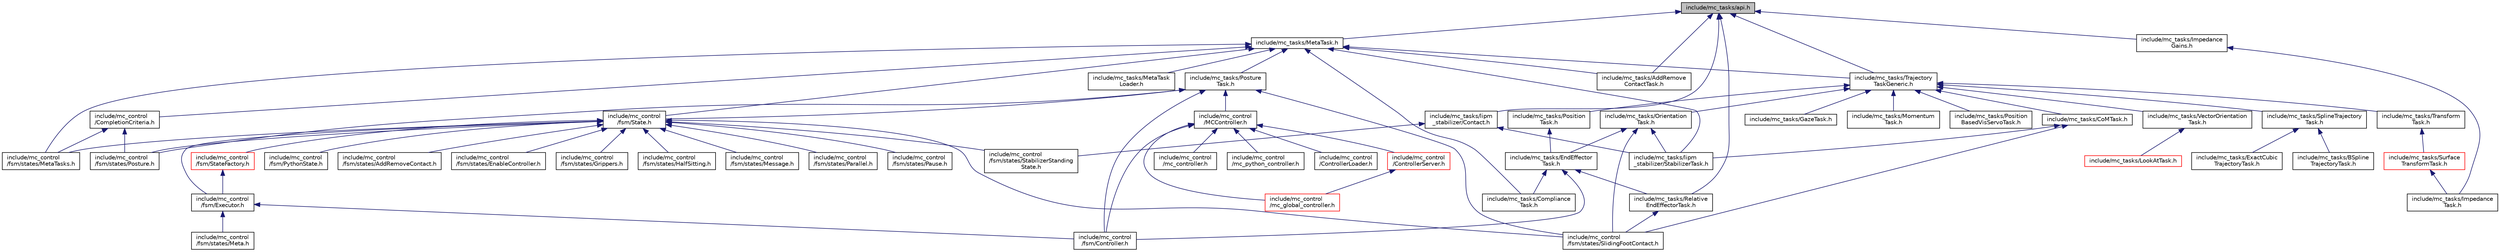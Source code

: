 digraph "include/mc_tasks/api.h"
{
 // INTERACTIVE_SVG=YES
  edge [fontname="Helvetica",fontsize="10",labelfontname="Helvetica",labelfontsize="10"];
  node [fontname="Helvetica",fontsize="10",shape=record];
  Node1 [label="include/mc_tasks/api.h",height=0.2,width=0.4,color="black", fillcolor="grey75", style="filled", fontcolor="black"];
  Node1 -> Node2 [dir="back",color="midnightblue",fontsize="10",style="solid",fontname="Helvetica"];
  Node2 [label="include/mc_tasks/MetaTask.h",height=0.2,width=0.4,color="black", fillcolor="white", style="filled",URL="$MetaTask_8h.html"];
  Node2 -> Node3 [dir="back",color="midnightblue",fontsize="10",style="solid",fontname="Helvetica"];
  Node3 [label="include/mc_control\l/CompletionCriteria.h",height=0.2,width=0.4,color="black", fillcolor="white", style="filled",URL="$CompletionCriteria_8h.html"];
  Node3 -> Node4 [dir="back",color="midnightblue",fontsize="10",style="solid",fontname="Helvetica"];
  Node4 [label="include/mc_control\l/fsm/states/MetaTasks.h",height=0.2,width=0.4,color="black", fillcolor="white", style="filled",URL="$MetaTasks_8h.html"];
  Node3 -> Node5 [dir="back",color="midnightblue",fontsize="10",style="solid",fontname="Helvetica"];
  Node5 [label="include/mc_control\l/fsm/states/Posture.h",height=0.2,width=0.4,color="black", fillcolor="white", style="filled",URL="$Posture_8h.html"];
  Node2 -> Node6 [dir="back",color="midnightblue",fontsize="10",style="solid",fontname="Helvetica"];
  Node6 [label="include/mc_tasks/Posture\lTask.h",height=0.2,width=0.4,color="black", fillcolor="white", style="filled",URL="$PostureTask_8h.html"];
  Node6 -> Node7 [dir="back",color="midnightblue",fontsize="10",style="solid",fontname="Helvetica"];
  Node7 [label="include/mc_control\l/MCController.h",height=0.2,width=0.4,color="black", fillcolor="white", style="filled",URL="$MCController_8h.html"];
  Node7 -> Node8 [dir="back",color="midnightblue",fontsize="10",style="solid",fontname="Helvetica"];
  Node8 [label="include/mc_control\l/ControllerServer.h",height=0.2,width=0.4,color="red", fillcolor="white", style="filled",URL="$ControllerServer_8h.html"];
  Node8 -> Node10 [dir="back",color="midnightblue",fontsize="10",style="solid",fontname="Helvetica"];
  Node10 [label="include/mc_control\l/mc_global_controller.h",height=0.2,width=0.4,color="red", fillcolor="white", style="filled",URL="$mc__global__controller_8h.html"];
  Node7 -> Node14 [dir="back",color="midnightblue",fontsize="10",style="solid",fontname="Helvetica"];
  Node14 [label="include/mc_control\l/ControllerLoader.h",height=0.2,width=0.4,color="black", fillcolor="white", style="filled",URL="$ControllerLoader_8h.html"];
  Node7 -> Node15 [dir="back",color="midnightblue",fontsize="10",style="solid",fontname="Helvetica"];
  Node15 [label="include/mc_control\l/fsm/Controller.h",height=0.2,width=0.4,color="black", fillcolor="white", style="filled",URL="$Controller_8h.html"];
  Node7 -> Node10 [dir="back",color="midnightblue",fontsize="10",style="solid",fontname="Helvetica"];
  Node7 -> Node16 [dir="back",color="midnightblue",fontsize="10",style="solid",fontname="Helvetica"];
  Node16 [label="include/mc_control\l/mc_controller.h",height=0.2,width=0.4,color="black", fillcolor="white", style="filled",URL="$mc__controller_8h.html"];
  Node7 -> Node17 [dir="back",color="midnightblue",fontsize="10",style="solid",fontname="Helvetica"];
  Node17 [label="include/mc_control\l/mc_python_controller.h",height=0.2,width=0.4,color="black", fillcolor="white", style="filled",URL="$mc__python__controller_8h.html"];
  Node6 -> Node18 [dir="back",color="midnightblue",fontsize="10",style="solid",fontname="Helvetica"];
  Node18 [label="include/mc_control\l/fsm/State.h",height=0.2,width=0.4,color="black", fillcolor="white", style="filled",URL="$State_8h.html"];
  Node18 -> Node19 [dir="back",color="midnightblue",fontsize="10",style="solid",fontname="Helvetica"];
  Node19 [label="include/mc_control\l/fsm/Executor.h",height=0.2,width=0.4,color="black", fillcolor="white", style="filled",URL="$Executor_8h.html"];
  Node19 -> Node15 [dir="back",color="midnightblue",fontsize="10",style="solid",fontname="Helvetica"];
  Node19 -> Node20 [dir="back",color="midnightblue",fontsize="10",style="solid",fontname="Helvetica"];
  Node20 [label="include/mc_control\l/fsm/states/Meta.h",height=0.2,width=0.4,color="black", fillcolor="white", style="filled",URL="$Meta_8h.html"];
  Node18 -> Node21 [dir="back",color="midnightblue",fontsize="10",style="solid",fontname="Helvetica"];
  Node21 [label="include/mc_control\l/fsm/StateFactory.h",height=0.2,width=0.4,color="red", fillcolor="white", style="filled",URL="$StateFactory_8h.html"];
  Node21 -> Node19 [dir="back",color="midnightblue",fontsize="10",style="solid",fontname="Helvetica"];
  Node18 -> Node23 [dir="back",color="midnightblue",fontsize="10",style="solid",fontname="Helvetica"];
  Node23 [label="include/mc_control\l/fsm/PythonState.h",height=0.2,width=0.4,color="black", fillcolor="white", style="filled",URL="$PythonState_8h.html"];
  Node18 -> Node24 [dir="back",color="midnightblue",fontsize="10",style="solid",fontname="Helvetica"];
  Node24 [label="include/mc_control\l/fsm/states/AddRemoveContact.h",height=0.2,width=0.4,color="black", fillcolor="white", style="filled",URL="$AddRemoveContact_8h.html"];
  Node18 -> Node25 [dir="back",color="midnightblue",fontsize="10",style="solid",fontname="Helvetica"];
  Node25 [label="include/mc_control\l/fsm/states/EnableController.h",height=0.2,width=0.4,color="black", fillcolor="white", style="filled",URL="$EnableController_8h.html"];
  Node18 -> Node26 [dir="back",color="midnightblue",fontsize="10",style="solid",fontname="Helvetica"];
  Node26 [label="include/mc_control\l/fsm/states/Grippers.h",height=0.2,width=0.4,color="black", fillcolor="white", style="filled",URL="$Grippers_8h.html"];
  Node18 -> Node27 [dir="back",color="midnightblue",fontsize="10",style="solid",fontname="Helvetica"];
  Node27 [label="include/mc_control\l/fsm/states/HalfSitting.h",height=0.2,width=0.4,color="black", fillcolor="white", style="filled",URL="$HalfSitting_8h.html"];
  Node18 -> Node28 [dir="back",color="midnightblue",fontsize="10",style="solid",fontname="Helvetica"];
  Node28 [label="include/mc_control\l/fsm/states/Message.h",height=0.2,width=0.4,color="black", fillcolor="white", style="filled",URL="$Message_8h.html"];
  Node18 -> Node4 [dir="back",color="midnightblue",fontsize="10",style="solid",fontname="Helvetica"];
  Node18 -> Node29 [dir="back",color="midnightblue",fontsize="10",style="solid",fontname="Helvetica"];
  Node29 [label="include/mc_control\l/fsm/states/Parallel.h",height=0.2,width=0.4,color="black", fillcolor="white", style="filled",URL="$Parallel_8h.html"];
  Node18 -> Node30 [dir="back",color="midnightblue",fontsize="10",style="solid",fontname="Helvetica"];
  Node30 [label="include/mc_control\l/fsm/states/Pause.h",height=0.2,width=0.4,color="black", fillcolor="white", style="filled",URL="$Pause_8h.html"];
  Node18 -> Node5 [dir="back",color="midnightblue",fontsize="10",style="solid",fontname="Helvetica"];
  Node18 -> Node31 [dir="back",color="midnightblue",fontsize="10",style="solid",fontname="Helvetica"];
  Node31 [label="include/mc_control\l/fsm/states/SlidingFootContact.h",height=0.2,width=0.4,color="black", fillcolor="white", style="filled",URL="$SlidingFootContact_8h.html"];
  Node18 -> Node32 [dir="back",color="midnightblue",fontsize="10",style="solid",fontname="Helvetica"];
  Node32 [label="include/mc_control\l/fsm/states/StabilizerStanding\lState.h",height=0.2,width=0.4,color="black", fillcolor="white", style="filled",URL="$StabilizerStandingState_8h.html"];
  Node6 -> Node15 [dir="back",color="midnightblue",fontsize="10",style="solid",fontname="Helvetica"];
  Node6 -> Node5 [dir="back",color="midnightblue",fontsize="10",style="solid",fontname="Helvetica"];
  Node6 -> Node31 [dir="back",color="midnightblue",fontsize="10",style="solid",fontname="Helvetica"];
  Node2 -> Node18 [dir="back",color="midnightblue",fontsize="10",style="solid",fontname="Helvetica"];
  Node2 -> Node33 [dir="back",color="midnightblue",fontsize="10",style="solid",fontname="Helvetica"];
  Node33 [label="include/mc_tasks/Trajectory\lTaskGeneric.h",height=0.2,width=0.4,color="black", fillcolor="white", style="filled",URL="$TrajectoryTaskGeneric_8h.html"];
  Node33 -> Node34 [dir="back",color="midnightblue",fontsize="10",style="solid",fontname="Helvetica"];
  Node34 [label="include/mc_tasks/Orientation\lTask.h",height=0.2,width=0.4,color="black", fillcolor="white", style="filled",URL="$OrientationTask_8h.html"];
  Node34 -> Node35 [dir="back",color="midnightblue",fontsize="10",style="solid",fontname="Helvetica"];
  Node35 [label="include/mc_tasks/EndEffector\lTask.h",height=0.2,width=0.4,color="black", fillcolor="white", style="filled",URL="$EndEffectorTask_8h.html"];
  Node35 -> Node15 [dir="back",color="midnightblue",fontsize="10",style="solid",fontname="Helvetica"];
  Node35 -> Node36 [dir="back",color="midnightblue",fontsize="10",style="solid",fontname="Helvetica"];
  Node36 [label="include/mc_tasks/Relative\lEndEffectorTask.h",height=0.2,width=0.4,color="black", fillcolor="white", style="filled",URL="$RelativeEndEffectorTask_8h.html"];
  Node36 -> Node31 [dir="back",color="midnightblue",fontsize="10",style="solid",fontname="Helvetica"];
  Node35 -> Node37 [dir="back",color="midnightblue",fontsize="10",style="solid",fontname="Helvetica"];
  Node37 [label="include/mc_tasks/Compliance\lTask.h",height=0.2,width=0.4,color="black", fillcolor="white", style="filled",URL="$ComplianceTask_8h.html"];
  Node34 -> Node31 [dir="back",color="midnightblue",fontsize="10",style="solid",fontname="Helvetica"];
  Node34 -> Node38 [dir="back",color="midnightblue",fontsize="10",style="solid",fontname="Helvetica"];
  Node38 [label="include/mc_tasks/lipm\l_stabilizer/StabilizerTask.h",height=0.2,width=0.4,color="black", fillcolor="white", style="filled",URL="$StabilizerTask_8h.html"];
  Node33 -> Node39 [dir="back",color="midnightblue",fontsize="10",style="solid",fontname="Helvetica"];
  Node39 [label="include/mc_tasks/Position\lTask.h",height=0.2,width=0.4,color="black", fillcolor="white", style="filled",URL="$PositionTask_8h.html"];
  Node39 -> Node35 [dir="back",color="midnightblue",fontsize="10",style="solid",fontname="Helvetica"];
  Node33 -> Node40 [dir="back",color="midnightblue",fontsize="10",style="solid",fontname="Helvetica"];
  Node40 [label="include/mc_tasks/CoMTask.h",height=0.2,width=0.4,color="black", fillcolor="white", style="filled",URL="$CoMTask_8h.html"];
  Node40 -> Node31 [dir="back",color="midnightblue",fontsize="10",style="solid",fontname="Helvetica"];
  Node40 -> Node38 [dir="back",color="midnightblue",fontsize="10",style="solid",fontname="Helvetica"];
  Node33 -> Node41 [dir="back",color="midnightblue",fontsize="10",style="solid",fontname="Helvetica"];
  Node41 [label="include/mc_tasks/Transform\lTask.h",height=0.2,width=0.4,color="black", fillcolor="white", style="filled",URL="$TransformTask_8h.html"];
  Node41 -> Node42 [dir="back",color="midnightblue",fontsize="10",style="solid",fontname="Helvetica"];
  Node42 [label="include/mc_tasks/Surface\lTransformTask.h",height=0.2,width=0.4,color="red", fillcolor="white", style="filled",URL="$SurfaceTransformTask_8h.html"];
  Node42 -> Node46 [dir="back",color="midnightblue",fontsize="10",style="solid",fontname="Helvetica"];
  Node46 [label="include/mc_tasks/Impedance\lTask.h",height=0.2,width=0.4,color="black", fillcolor="white", style="filled",URL="$ImpedanceTask_8h.html"];
  Node33 -> Node47 [dir="back",color="midnightblue",fontsize="10",style="solid",fontname="Helvetica"];
  Node47 [label="include/mc_tasks/SplineTrajectory\lTask.h",height=0.2,width=0.4,color="black", fillcolor="white", style="filled",URL="$SplineTrajectoryTask_8h.html"];
  Node47 -> Node48 [dir="back",color="midnightblue",fontsize="10",style="solid",fontname="Helvetica"];
  Node48 [label="include/mc_tasks/BSpline\lTrajectoryTask.h",height=0.2,width=0.4,color="black", fillcolor="white", style="filled",URL="$BSplineTrajectoryTask_8h.html"];
  Node47 -> Node49 [dir="back",color="midnightblue",fontsize="10",style="solid",fontname="Helvetica"];
  Node49 [label="include/mc_tasks/ExactCubic\lTrajectoryTask.h",height=0.2,width=0.4,color="black", fillcolor="white", style="filled",URL="$ExactCubicTrajectoryTask_8h.html"];
  Node33 -> Node50 [dir="back",color="midnightblue",fontsize="10",style="solid",fontname="Helvetica"];
  Node50 [label="include/mc_tasks/GazeTask.h",height=0.2,width=0.4,color="black", fillcolor="white", style="filled",URL="$GazeTask_8h.html"];
  Node33 -> Node51 [dir="back",color="midnightblue",fontsize="10",style="solid",fontname="Helvetica"];
  Node51 [label="include/mc_tasks/VectorOrientation\lTask.h",height=0.2,width=0.4,color="black", fillcolor="white", style="filled",URL="$VectorOrientationTask_8h.html"];
  Node51 -> Node52 [dir="back",color="midnightblue",fontsize="10",style="solid",fontname="Helvetica"];
  Node52 [label="include/mc_tasks/LookAtTask.h",height=0.2,width=0.4,color="red", fillcolor="white", style="filled",URL="$LookAtTask_8h.html"];
  Node33 -> Node56 [dir="back",color="midnightblue",fontsize="10",style="solid",fontname="Helvetica"];
  Node56 [label="include/mc_tasks/Momentum\lTask.h",height=0.2,width=0.4,color="black", fillcolor="white", style="filled",URL="$MomentumTask_8h.html"];
  Node33 -> Node57 [dir="back",color="midnightblue",fontsize="10",style="solid",fontname="Helvetica"];
  Node57 [label="include/mc_tasks/Position\lBasedVisServoTask.h",height=0.2,width=0.4,color="black", fillcolor="white", style="filled",URL="$PositionBasedVisServoTask_8h.html"];
  Node2 -> Node4 [dir="back",color="midnightblue",fontsize="10",style="solid",fontname="Helvetica"];
  Node2 -> Node58 [dir="back",color="midnightblue",fontsize="10",style="solid",fontname="Helvetica"];
  Node58 [label="include/mc_tasks/AddRemove\lContactTask.h",height=0.2,width=0.4,color="black", fillcolor="white", style="filled",URL="$AddRemoveContactTask_8h.html"];
  Node2 -> Node37 [dir="back",color="midnightblue",fontsize="10",style="solid",fontname="Helvetica"];
  Node2 -> Node38 [dir="back",color="midnightblue",fontsize="10",style="solid",fontname="Helvetica"];
  Node2 -> Node59 [dir="back",color="midnightblue",fontsize="10",style="solid",fontname="Helvetica"];
  Node59 [label="include/mc_tasks/MetaTask\lLoader.h",height=0.2,width=0.4,color="black", fillcolor="white", style="filled",URL="$MetaTaskLoader_8h.html"];
  Node1 -> Node33 [dir="back",color="midnightblue",fontsize="10",style="solid",fontname="Helvetica"];
  Node1 -> Node36 [dir="back",color="midnightblue",fontsize="10",style="solid",fontname="Helvetica"];
  Node1 -> Node60 [dir="back",color="midnightblue",fontsize="10",style="solid",fontname="Helvetica"];
  Node60 [label="include/mc_tasks/lipm\l_stabilizer/Contact.h",height=0.2,width=0.4,color="black", fillcolor="white", style="filled",URL="$mc__tasks_2lipm__stabilizer_2Contact_8h.html"];
  Node60 -> Node32 [dir="back",color="midnightblue",fontsize="10",style="solid",fontname="Helvetica"];
  Node60 -> Node38 [dir="back",color="midnightblue",fontsize="10",style="solid",fontname="Helvetica"];
  Node1 -> Node58 [dir="back",color="midnightblue",fontsize="10",style="solid",fontname="Helvetica"];
  Node1 -> Node61 [dir="back",color="midnightblue",fontsize="10",style="solid",fontname="Helvetica"];
  Node61 [label="include/mc_tasks/Impedance\lGains.h",height=0.2,width=0.4,color="black", fillcolor="white", style="filled",URL="$ImpedanceGains_8h.html"];
  Node61 -> Node46 [dir="back",color="midnightblue",fontsize="10",style="solid",fontname="Helvetica"];
}
